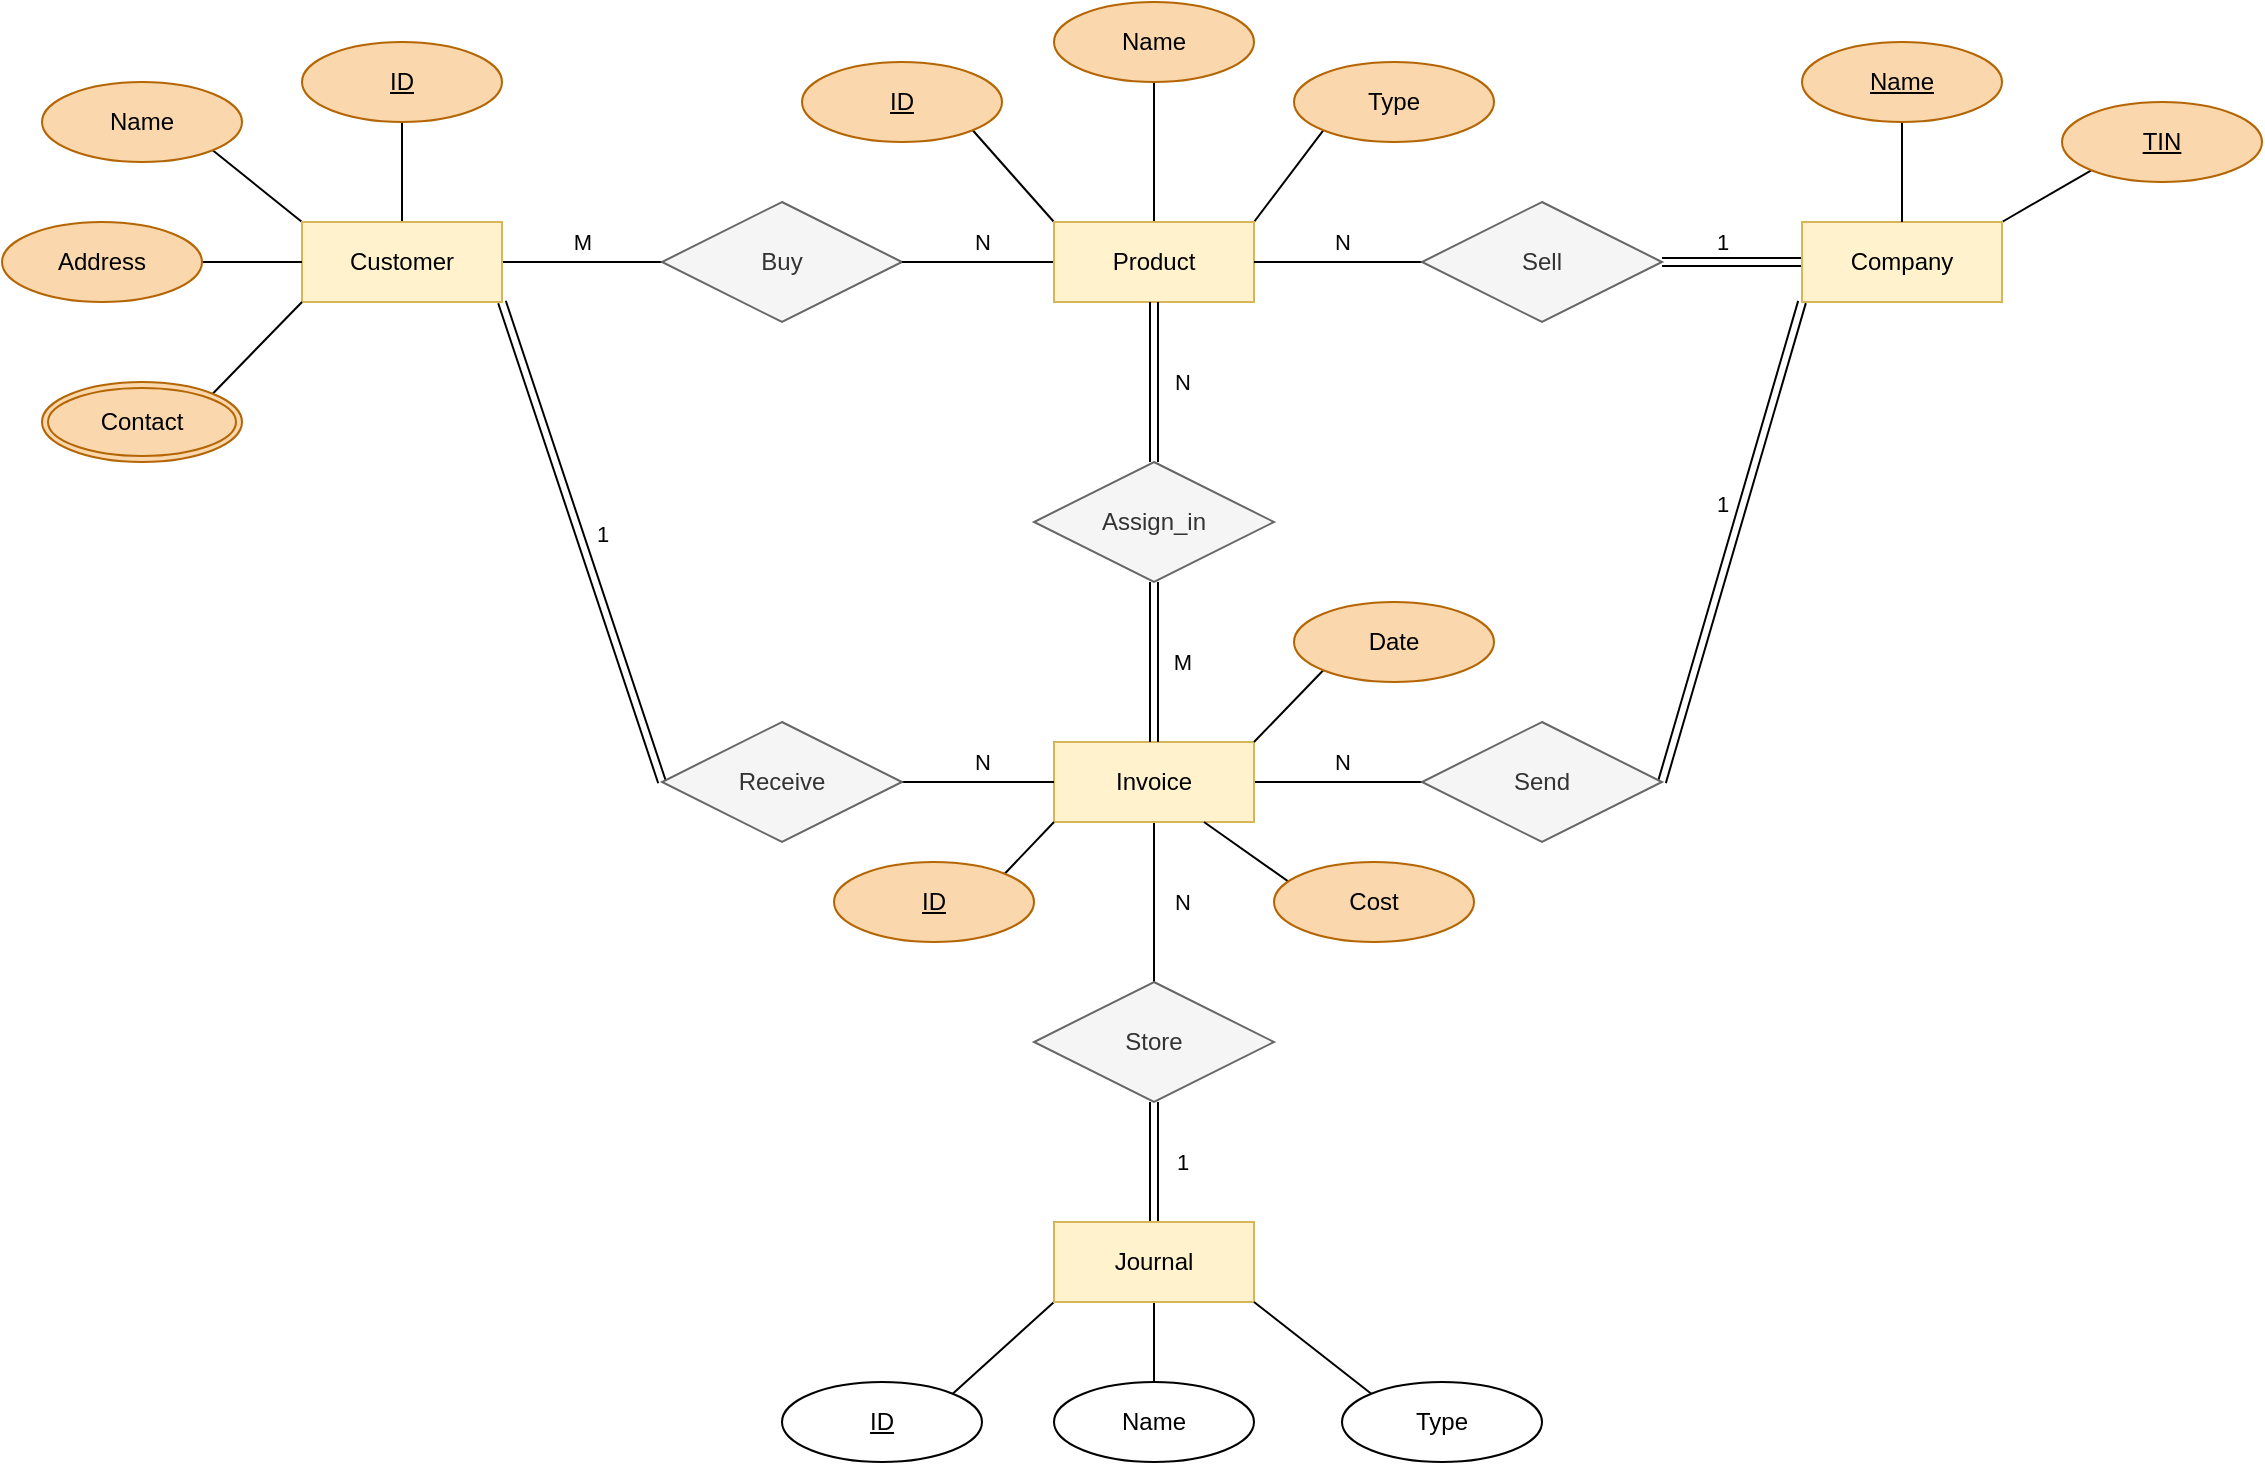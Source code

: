 <mxfile version="14.6.6" type="github" pages="2">
  <diagram id="AGaxUFNheNXVuwawrtIq" name="ERD">
    <mxGraphModel dx="781" dy="477" grid="1" gridSize="10" guides="1" tooltips="1" connect="1" arrows="1" fold="1" page="1" pageScale="1" pageWidth="1169" pageHeight="827" math="0" shadow="0">
      <root>
        <mxCell id="0" />
        <mxCell id="1" parent="0" />
        <mxCell id="nlzdaKM3ThffbXgHZmzB-17" style="edgeStyle=none;rounded=0;orthogonalLoop=1;jettySize=auto;html=1;entryX=0.5;entryY=1;entryDx=0;entryDy=0;endArrow=none;endFill=0;strokeColor=#000000;" parent="1" source="nlzdaKM3ThffbXgHZmzB-12" target="nlzdaKM3ThffbXgHZmzB-16" edge="1">
          <mxGeometry relative="1" as="geometry" />
        </mxCell>
        <mxCell id="nlzdaKM3ThffbXgHZmzB-19" style="edgeStyle=none;rounded=0;orthogonalLoop=1;jettySize=auto;html=1;exitX=0;exitY=0;exitDx=0;exitDy=0;entryX=1;entryY=1;entryDx=0;entryDy=0;endArrow=none;endFill=0;strokeColor=#000000;" parent="1" source="nlzdaKM3ThffbXgHZmzB-12" target="nlzdaKM3ThffbXgHZmzB-18" edge="1">
          <mxGeometry relative="1" as="geometry" />
        </mxCell>
        <mxCell id="nlzdaKM3ThffbXgHZmzB-23" value="M" style="edgeStyle=none;rounded=0;orthogonalLoop=1;jettySize=auto;html=1;exitX=1;exitY=0.5;exitDx=0;exitDy=0;entryX=0;entryY=0.5;entryDx=0;entryDy=0;endArrow=none;endFill=0;strokeColor=#000000;" parent="1" source="nlzdaKM3ThffbXgHZmzB-12" target="nlzdaKM3ThffbXgHZmzB-22" edge="1">
          <mxGeometry y="10" relative="1" as="geometry">
            <mxPoint as="offset" />
          </mxGeometry>
        </mxCell>
        <mxCell id="nlzdaKM3ThffbXgHZmzB-45" value="1" style="edgeStyle=none;rounded=0;orthogonalLoop=1;jettySize=auto;html=1;exitX=1;exitY=1;exitDx=0;exitDy=0;entryX=0;entryY=0.5;entryDx=0;entryDy=0;endArrow=none;endFill=0;strokeColor=#000000;shape=link;" parent="1" source="nlzdaKM3ThffbXgHZmzB-12" target="nlzdaKM3ThffbXgHZmzB-44" edge="1">
          <mxGeometry x="-0.003" y="11" relative="1" as="geometry">
            <mxPoint as="offset" />
          </mxGeometry>
        </mxCell>
        <mxCell id="nlzdaKM3ThffbXgHZmzB-12" value="Customer" style="whiteSpace=wrap;html=1;align=center;fillColor=#fff2cc;strokeColor=#d6b656;" parent="1" vertex="1">
          <mxGeometry x="170" y="159" width="100" height="40" as="geometry" />
        </mxCell>
        <mxCell id="nlzdaKM3ThffbXgHZmzB-14" style="edgeStyle=none;rounded=0;orthogonalLoop=1;jettySize=auto;html=1;entryX=0;entryY=0.5;entryDx=0;entryDy=0;endArrow=none;endFill=0;strokeColor=#000000;" parent="1" source="nlzdaKM3ThffbXgHZmzB-13" target="nlzdaKM3ThffbXgHZmzB-12" edge="1">
          <mxGeometry relative="1" as="geometry" />
        </mxCell>
        <mxCell id="nlzdaKM3ThffbXgHZmzB-13" value="Address" style="ellipse;whiteSpace=wrap;html=1;align=center;fillColor=#fad7ac;strokeColor=#b46504;" parent="1" vertex="1">
          <mxGeometry x="20" y="159" width="100" height="40" as="geometry" />
        </mxCell>
        <mxCell id="nlzdaKM3ThffbXgHZmzB-16" value="ID" style="ellipse;whiteSpace=wrap;html=1;align=center;fontStyle=4;fillColor=#fad7ac;strokeColor=#b46504;" parent="1" vertex="1">
          <mxGeometry x="170" y="69" width="100" height="40" as="geometry" />
        </mxCell>
        <mxCell id="nlzdaKM3ThffbXgHZmzB-18" value="Name" style="ellipse;whiteSpace=wrap;html=1;align=center;fillColor=#fad7ac;strokeColor=#b46504;" parent="1" vertex="1">
          <mxGeometry x="40" y="89" width="100" height="40" as="geometry" />
        </mxCell>
        <mxCell id="nlzdaKM3ThffbXgHZmzB-21" style="edgeStyle=none;rounded=0;orthogonalLoop=1;jettySize=auto;html=1;exitX=1;exitY=0;exitDx=0;exitDy=0;entryX=0;entryY=1;entryDx=0;entryDy=0;endArrow=none;endFill=0;strokeColor=#000000;" parent="1" source="nlzdaKM3ThffbXgHZmzB-20" target="nlzdaKM3ThffbXgHZmzB-12" edge="1">
          <mxGeometry relative="1" as="geometry" />
        </mxCell>
        <mxCell id="nlzdaKM3ThffbXgHZmzB-20" value="Contact" style="ellipse;shape=doubleEllipse;margin=3;whiteSpace=wrap;html=1;align=center;fillColor=#fad7ac;strokeColor=#b46504;" parent="1" vertex="1">
          <mxGeometry x="40" y="239" width="100" height="40" as="geometry" />
        </mxCell>
        <mxCell id="nlzdaKM3ThffbXgHZmzB-22" value="Buy" style="shape=rhombus;perimeter=rhombusPerimeter;whiteSpace=wrap;html=1;align=center;fillColor=#f5f5f5;strokeColor=#666666;fontColor=#333333;" parent="1" vertex="1">
          <mxGeometry x="350" y="149" width="120" height="60" as="geometry" />
        </mxCell>
        <mxCell id="nlzdaKM3ThffbXgHZmzB-35" style="edgeStyle=none;rounded=0;orthogonalLoop=1;jettySize=auto;html=1;exitX=0.5;exitY=0;exitDx=0;exitDy=0;endArrow=none;endFill=0;strokeColor=#000000;" parent="1" source="nlzdaKM3ThffbXgHZmzB-24" target="nlzdaKM3ThffbXgHZmzB-33" edge="1">
          <mxGeometry relative="1" as="geometry" />
        </mxCell>
        <mxCell id="nlzdaKM3ThffbXgHZmzB-36" style="edgeStyle=none;rounded=0;orthogonalLoop=1;jettySize=auto;html=1;exitX=1;exitY=0;exitDx=0;exitDy=0;entryX=0;entryY=1;entryDx=0;entryDy=0;endArrow=none;endFill=0;strokeColor=#000000;" parent="1" source="nlzdaKM3ThffbXgHZmzB-24" target="nlzdaKM3ThffbXgHZmzB-34" edge="1">
          <mxGeometry relative="1" as="geometry" />
        </mxCell>
        <mxCell id="nlzdaKM3ThffbXgHZmzB-39" style="edgeStyle=none;rounded=0;orthogonalLoop=1;jettySize=auto;html=1;exitX=0;exitY=0;exitDx=0;exitDy=0;entryX=1;entryY=1;entryDx=0;entryDy=0;endArrow=none;endFill=0;strokeColor=#000000;" parent="1" source="nlzdaKM3ThffbXgHZmzB-24" target="nlzdaKM3ThffbXgHZmzB-38" edge="1">
          <mxGeometry relative="1" as="geometry" />
        </mxCell>
        <mxCell id="nlzdaKM3ThffbXgHZmzB-40" value="N" style="edgeStyle=none;rounded=0;orthogonalLoop=1;jettySize=auto;html=1;exitX=0;exitY=0.5;exitDx=0;exitDy=0;entryX=1;entryY=0.5;entryDx=0;entryDy=0;endArrow=none;endFill=0;strokeColor=#000000;" parent="1" source="nlzdaKM3ThffbXgHZmzB-24" target="nlzdaKM3ThffbXgHZmzB-22" edge="1">
          <mxGeometry x="-0.053" y="-10" relative="1" as="geometry">
            <mxPoint as="offset" />
          </mxGeometry>
        </mxCell>
        <mxCell id="nlzdaKM3ThffbXgHZmzB-24" value="Product" style="whiteSpace=wrap;html=1;align=center;fillColor=#fff2cc;strokeColor=#d6b656;" parent="1" vertex="1">
          <mxGeometry x="546" y="159" width="100" height="40" as="geometry" />
        </mxCell>
        <mxCell id="nlzdaKM3ThffbXgHZmzB-30" value="N" style="edgeStyle=none;rounded=0;orthogonalLoop=1;jettySize=auto;html=1;exitX=0;exitY=0.5;exitDx=0;exitDy=0;entryX=1;entryY=0.5;entryDx=0;entryDy=0;endArrow=none;endFill=0;strokeColor=#000000;" parent="1" source="nlzdaKM3ThffbXgHZmzB-26" target="nlzdaKM3ThffbXgHZmzB-24" edge="1">
          <mxGeometry x="-0.048" y="-10" relative="1" as="geometry">
            <mxPoint as="offset" />
          </mxGeometry>
        </mxCell>
        <mxCell id="nlzdaKM3ThffbXgHZmzB-31" value="1" style="edgeStyle=none;rounded=0;orthogonalLoop=1;jettySize=auto;html=1;exitX=1;exitY=0.5;exitDx=0;exitDy=0;entryX=0;entryY=0.5;entryDx=0;entryDy=0;endArrow=none;endFill=0;strokeColor=#000000;shape=link;" parent="1" source="nlzdaKM3ThffbXgHZmzB-26" target="nlzdaKM3ThffbXgHZmzB-28" edge="1">
          <mxGeometry x="-0.143" y="10" relative="1" as="geometry">
            <mxPoint as="offset" />
          </mxGeometry>
        </mxCell>
        <mxCell id="nlzdaKM3ThffbXgHZmzB-26" value="Sell" style="shape=rhombus;perimeter=rhombusPerimeter;whiteSpace=wrap;html=1;align=center;fillColor=#f5f5f5;strokeColor=#666666;fontColor=#333333;" parent="1" vertex="1">
          <mxGeometry x="730" y="149" width="120" height="60" as="geometry" />
        </mxCell>
        <mxCell id="SDFmYHYrPIGqWPgCLny9-5" style="rounded=0;orthogonalLoop=1;jettySize=auto;html=1;exitX=1;exitY=0;exitDx=0;exitDy=0;entryX=0;entryY=1;entryDx=0;entryDy=0;endArrow=none;endFill=0;" parent="1" source="nlzdaKM3ThffbXgHZmzB-28" target="SDFmYHYrPIGqWPgCLny9-2" edge="1">
          <mxGeometry relative="1" as="geometry" />
        </mxCell>
        <mxCell id="nlzdaKM3ThffbXgHZmzB-28" value="Company" style="whiteSpace=wrap;html=1;align=center;fillColor=#fff2cc;strokeColor=#d6b656;" parent="1" vertex="1">
          <mxGeometry x="920" y="159" width="100" height="40" as="geometry" />
        </mxCell>
        <mxCell id="nlzdaKM3ThffbXgHZmzB-33" value="Name" style="ellipse;whiteSpace=wrap;html=1;align=center;fillColor=#fad7ac;strokeColor=#b46504;" parent="1" vertex="1">
          <mxGeometry x="546" y="49" width="100" height="40" as="geometry" />
        </mxCell>
        <mxCell id="nlzdaKM3ThffbXgHZmzB-34" value="Type" style="ellipse;whiteSpace=wrap;html=1;align=center;fillColor=#fad7ac;strokeColor=#b46504;" parent="1" vertex="1">
          <mxGeometry x="666" y="79" width="100" height="40" as="geometry" />
        </mxCell>
        <mxCell id="nlzdaKM3ThffbXgHZmzB-38" value="ID" style="ellipse;whiteSpace=wrap;html=1;align=center;fontStyle=4;fillColor=#fad7ac;strokeColor=#b46504;" parent="1" vertex="1">
          <mxGeometry x="420" y="79" width="100" height="40" as="geometry" />
        </mxCell>
        <mxCell id="nlzdaKM3ThffbXgHZmzB-47" value="N" style="edgeStyle=none;rounded=0;orthogonalLoop=1;jettySize=auto;html=1;exitX=1;exitY=0.5;exitDx=0;exitDy=0;entryX=0;entryY=0.5;entryDx=0;entryDy=0;endArrow=none;endFill=0;strokeColor=#000000;" parent="1" source="nlzdaKM3ThffbXgHZmzB-41" target="nlzdaKM3ThffbXgHZmzB-42" edge="1">
          <mxGeometry x="0.048" y="10" relative="1" as="geometry">
            <mxPoint as="offset" />
          </mxGeometry>
        </mxCell>
        <mxCell id="SDFmYHYrPIGqWPgCLny9-10" value="N" style="edgeStyle=none;rounded=0;orthogonalLoop=1;jettySize=auto;html=1;exitX=0.5;exitY=1;exitDx=0;exitDy=0;entryX=0.5;entryY=0;entryDx=0;entryDy=0;endArrow=none;endFill=0;" parent="1" source="nlzdaKM3ThffbXgHZmzB-41" target="SDFmYHYrPIGqWPgCLny9-9" edge="1">
          <mxGeometry y="14" relative="1" as="geometry">
            <mxPoint as="offset" />
          </mxGeometry>
        </mxCell>
        <mxCell id="nlzdaKM3ThffbXgHZmzB-41" value="Invoice" style="whiteSpace=wrap;html=1;align=center;fillColor=#fff2cc;strokeColor=#d6b656;" parent="1" vertex="1">
          <mxGeometry x="546" y="419" width="100" height="40" as="geometry" />
        </mxCell>
        <mxCell id="nlzdaKM3ThffbXgHZmzB-48" value="1" style="edgeStyle=none;rounded=0;orthogonalLoop=1;jettySize=auto;html=1;exitX=1;exitY=0.5;exitDx=0;exitDy=0;entryX=0;entryY=1;entryDx=0;entryDy=0;endArrow=none;endFill=0;strokeColor=#000000;shape=link;" parent="1" source="nlzdaKM3ThffbXgHZmzB-42" target="nlzdaKM3ThffbXgHZmzB-28" edge="1">
          <mxGeometry x="0.13" y="10" relative="1" as="geometry">
            <mxPoint as="offset" />
          </mxGeometry>
        </mxCell>
        <mxCell id="nlzdaKM3ThffbXgHZmzB-42" value="Send" style="shape=rhombus;perimeter=rhombusPerimeter;whiteSpace=wrap;html=1;align=center;fillColor=#f5f5f5;strokeColor=#666666;fontColor=#333333;" parent="1" vertex="1">
          <mxGeometry x="730" y="409" width="120" height="60" as="geometry" />
        </mxCell>
        <mxCell id="nlzdaKM3ThffbXgHZmzB-46" value="N" style="edgeStyle=none;rounded=0;orthogonalLoop=1;jettySize=auto;html=1;exitX=1;exitY=0.5;exitDx=0;exitDy=0;entryX=0;entryY=0.5;entryDx=0;entryDy=0;endArrow=none;endFill=0;strokeColor=#000000;" parent="1" source="nlzdaKM3ThffbXgHZmzB-44" target="nlzdaKM3ThffbXgHZmzB-41" edge="1">
          <mxGeometry x="0.053" y="10" relative="1" as="geometry">
            <mxPoint as="offset" />
          </mxGeometry>
        </mxCell>
        <mxCell id="nlzdaKM3ThffbXgHZmzB-44" value="Receive" style="shape=rhombus;perimeter=rhombusPerimeter;whiteSpace=wrap;html=1;align=center;fillColor=#f5f5f5;strokeColor=#666666;fontColor=#333333;" parent="1" vertex="1">
          <mxGeometry x="350" y="409" width="120" height="60" as="geometry" />
        </mxCell>
        <mxCell id="SDFmYHYrPIGqWPgCLny9-3" style="edgeStyle=orthogonalEdgeStyle;rounded=0;orthogonalLoop=1;jettySize=auto;html=1;exitX=0.5;exitY=1;exitDx=0;exitDy=0;entryX=0.5;entryY=0;entryDx=0;entryDy=0;endArrow=none;endFill=0;" parent="1" source="SDFmYHYrPIGqWPgCLny9-1" target="nlzdaKM3ThffbXgHZmzB-28" edge="1">
          <mxGeometry relative="1" as="geometry" />
        </mxCell>
        <mxCell id="SDFmYHYrPIGqWPgCLny9-1" value="Name" style="ellipse;whiteSpace=wrap;html=1;align=center;fontStyle=4;fillColor=#fad7ac;strokeColor=#b46504;" parent="1" vertex="1">
          <mxGeometry x="920" y="69" width="100" height="40" as="geometry" />
        </mxCell>
        <mxCell id="SDFmYHYrPIGqWPgCLny9-2" value="TIN" style="ellipse;whiteSpace=wrap;html=1;align=center;fontStyle=4;fillColor=#fad7ac;strokeColor=#b46504;" parent="1" vertex="1">
          <mxGeometry x="1050" y="99" width="100" height="40" as="geometry" />
        </mxCell>
        <mxCell id="SDFmYHYrPIGqWPgCLny9-9" value="Store" style="shape=rhombus;perimeter=rhombusPerimeter;whiteSpace=wrap;html=1;align=center;fillColor=#f5f5f5;strokeColor=#666666;fontColor=#333333;" parent="1" vertex="1">
          <mxGeometry x="536" y="539" width="120" height="60" as="geometry" />
        </mxCell>
        <mxCell id="SDFmYHYrPIGqWPgCLny9-23" style="edgeStyle=none;rounded=0;orthogonalLoop=1;jettySize=auto;html=1;exitX=1;exitY=0;exitDx=0;exitDy=0;entryX=0;entryY=1;entryDx=0;entryDy=0;endArrow=none;endFill=0;" parent="1" source="SDFmYHYrPIGqWPgCLny9-14" target="SDFmYHYrPIGqWPgCLny9-20" edge="1">
          <mxGeometry relative="1" as="geometry" />
        </mxCell>
        <mxCell id="SDFmYHYrPIGqWPgCLny9-14" value="ID" style="ellipse;whiteSpace=wrap;html=1;align=center;fontStyle=4;" parent="1" vertex="1">
          <mxGeometry x="410" y="739" width="100" height="40" as="geometry" />
        </mxCell>
        <mxCell id="SDFmYHYrPIGqWPgCLny9-24" style="edgeStyle=none;rounded=0;orthogonalLoop=1;jettySize=auto;html=1;exitX=0.5;exitY=0;exitDx=0;exitDy=0;entryX=0.5;entryY=1;entryDx=0;entryDy=0;endArrow=none;endFill=0;" parent="1" source="SDFmYHYrPIGqWPgCLny9-15" target="SDFmYHYrPIGqWPgCLny9-20" edge="1">
          <mxGeometry relative="1" as="geometry" />
        </mxCell>
        <mxCell id="SDFmYHYrPIGqWPgCLny9-15" value="Name" style="ellipse;whiteSpace=wrap;html=1;align=center;" parent="1" vertex="1">
          <mxGeometry x="546" y="739" width="100" height="40" as="geometry" />
        </mxCell>
        <mxCell id="SDFmYHYrPIGqWPgCLny9-22" value="1" style="edgeStyle=none;rounded=0;orthogonalLoop=1;jettySize=auto;html=1;exitX=0.5;exitY=0;exitDx=0;exitDy=0;entryX=0.5;entryY=1;entryDx=0;entryDy=0;endArrow=none;endFill=0;shape=link;" parent="1" source="SDFmYHYrPIGqWPgCLny9-20" target="SDFmYHYrPIGqWPgCLny9-9" edge="1">
          <mxGeometry y="-14" relative="1" as="geometry">
            <Array as="points" />
            <mxPoint as="offset" />
          </mxGeometry>
        </mxCell>
        <mxCell id="SDFmYHYrPIGqWPgCLny9-20" value="Journal" style="whiteSpace=wrap;html=1;align=center;fillColor=#fff2cc;strokeColor=#d6b656;" parent="1" vertex="1">
          <mxGeometry x="546" y="659" width="100" height="40" as="geometry" />
        </mxCell>
        <mxCell id="SDFmYHYrPIGqWPgCLny9-26" style="edgeStyle=none;rounded=0;orthogonalLoop=1;jettySize=auto;html=1;exitX=0;exitY=0;exitDx=0;exitDy=0;entryX=1;entryY=1;entryDx=0;entryDy=0;endArrow=none;endFill=0;" parent="1" source="SDFmYHYrPIGqWPgCLny9-25" target="SDFmYHYrPIGqWPgCLny9-20" edge="1">
          <mxGeometry relative="1" as="geometry" />
        </mxCell>
        <mxCell id="SDFmYHYrPIGqWPgCLny9-25" value="Type" style="ellipse;whiteSpace=wrap;html=1;align=center;" parent="1" vertex="1">
          <mxGeometry x="690" y="739" width="100" height="40" as="geometry" />
        </mxCell>
        <mxCell id="SDFmYHYrPIGqWPgCLny9-33" style="edgeStyle=none;rounded=0;orthogonalLoop=1;jettySize=auto;html=1;exitX=1;exitY=0;exitDx=0;exitDy=0;entryX=0;entryY=1;entryDx=0;entryDy=0;endArrow=none;endFill=0;" parent="1" source="SDFmYHYrPIGqWPgCLny9-30" target="nlzdaKM3ThffbXgHZmzB-41" edge="1">
          <mxGeometry relative="1" as="geometry" />
        </mxCell>
        <mxCell id="SDFmYHYrPIGqWPgCLny9-30" value="ID" style="ellipse;whiteSpace=wrap;html=1;align=center;fontStyle=4;fillColor=#fad7ac;strokeColor=#b46504;" parent="1" vertex="1">
          <mxGeometry x="436" y="479" width="100" height="40" as="geometry" />
        </mxCell>
        <mxCell id="SDFmYHYrPIGqWPgCLny9-35" style="edgeStyle=none;rounded=0;orthogonalLoop=1;jettySize=auto;html=1;exitX=0;exitY=1;exitDx=0;exitDy=0;entryX=1;entryY=0;entryDx=0;entryDy=0;endArrow=none;endFill=0;" parent="1" source="SDFmYHYrPIGqWPgCLny9-31" target="nlzdaKM3ThffbXgHZmzB-41" edge="1">
          <mxGeometry relative="1" as="geometry" />
        </mxCell>
        <mxCell id="SDFmYHYrPIGqWPgCLny9-31" value="Date" style="ellipse;whiteSpace=wrap;html=1;align=center;fillColor=#fad7ac;strokeColor=#b46504;" parent="1" vertex="1">
          <mxGeometry x="666" y="349" width="100" height="40" as="geometry" />
        </mxCell>
        <mxCell id="SDFmYHYrPIGqWPgCLny9-34" style="edgeStyle=none;rounded=0;orthogonalLoop=1;jettySize=auto;html=1;exitX=0.5;exitY=1;exitDx=0;exitDy=0;entryX=0.75;entryY=1;entryDx=0;entryDy=0;endArrow=none;endFill=0;" parent="1" source="SDFmYHYrPIGqWPgCLny9-32" target="nlzdaKM3ThffbXgHZmzB-41" edge="1">
          <mxGeometry relative="1" as="geometry" />
        </mxCell>
        <mxCell id="SDFmYHYrPIGqWPgCLny9-32" value="Cost" style="ellipse;whiteSpace=wrap;html=1;align=center;fillColor=#fad7ac;strokeColor=#b46504;" parent="1" vertex="1">
          <mxGeometry x="656" y="479" width="100" height="40" as="geometry" />
        </mxCell>
        <mxCell id="ZtOpLbJpA6dc47QL9Wgd-3" value="N" style="edgeStyle=orthogonalEdgeStyle;rounded=0;orthogonalLoop=1;jettySize=auto;html=1;entryX=0.5;entryY=1;entryDx=0;entryDy=0;endArrow=none;endFill=0;shape=link;" parent="1" source="ZtOpLbJpA6dc47QL9Wgd-2" target="nlzdaKM3ThffbXgHZmzB-24" edge="1">
          <mxGeometry y="-14" relative="1" as="geometry">
            <mxPoint as="offset" />
          </mxGeometry>
        </mxCell>
        <mxCell id="ZtOpLbJpA6dc47QL9Wgd-4" value="M" style="edgeStyle=orthogonalEdgeStyle;rounded=0;orthogonalLoop=1;jettySize=auto;html=1;entryX=0.5;entryY=0;entryDx=0;entryDy=0;endArrow=none;endFill=0;shape=link;" parent="1" source="ZtOpLbJpA6dc47QL9Wgd-2" target="nlzdaKM3ThffbXgHZmzB-41" edge="1">
          <mxGeometry y="14" relative="1" as="geometry">
            <mxPoint as="offset" />
          </mxGeometry>
        </mxCell>
        <mxCell id="ZtOpLbJpA6dc47QL9Wgd-2" value="Assign_in" style="shape=rhombus;perimeter=rhombusPerimeter;whiteSpace=wrap;html=1;align=center;fillColor=#f5f5f5;strokeColor=#666666;fontColor=#333333;" parent="1" vertex="1">
          <mxGeometry x="536" y="279" width="120" height="60" as="geometry" />
        </mxCell>
      </root>
    </mxGraphModel>
  </diagram>
  <diagram id="mdtm_Bsw7A90HAKQMQdV" name="Relation">
    <mxGraphModel dx="781" dy="477" grid="1" gridSize="10" guides="1" tooltips="1" connect="1" arrows="1" fold="1" page="1" pageScale="1" pageWidth="827" pageHeight="1169" math="0" shadow="0">
      <root>
        <mxCell id="8yq9Y2w6LEdtWRzxXuwC-0" />
        <mxCell id="8yq9Y2w6LEdtWRzxXuwC-1" parent="8yq9Y2w6LEdtWRzxXuwC-0" />
        <mxCell id="wxWrL94pJXgwpG3CqI69-0" style="edgeStyle=orthogonalEdgeStyle;rounded=0;orthogonalLoop=1;jettySize=auto;html=1;exitX=0.5;exitY=1;exitDx=0;exitDy=0;endArrow=classic;endFill=1;entryX=0.677;entryY=1.033;entryDx=0;entryDy=0;entryPerimeter=0;fillColor=#60a917;strokeColor=#2D7600;" parent="8yq9Y2w6LEdtWRzxXuwC-1" source="INWDc1ILaUPkveDOMm1b-0" target="fDq_4Qa5iomdrfUwuo8x-1" edge="1">
          <mxGeometry relative="1" as="geometry">
            <mxPoint x="419" y="230" as="targetPoint" />
            <Array as="points">
              <mxPoint x="89" y="610" />
              <mxPoint x="679" y="610" />
              <mxPoint x="679" y="220" />
              <mxPoint x="107" y="220" />
            </Array>
          </mxGeometry>
        </mxCell>
        <mxCell id="INWDc1ILaUPkveDOMm1b-0" value="&lt;u&gt;cID&lt;/u&gt;" style="whiteSpace=wrap;html=1;align=center;" parent="8yq9Y2w6LEdtWRzxXuwC-1" vertex="1">
          <mxGeometry x="39" y="570" width="100" height="20" as="geometry" />
        </mxCell>
        <mxCell id="wxWrL94pJXgwpG3CqI69-1" style="edgeStyle=orthogonalEdgeStyle;rounded=0;orthogonalLoop=1;jettySize=auto;html=1;exitX=0.5;exitY=1;exitDx=0;exitDy=0;endArrow=classic;endFill=1;entryX=0.5;entryY=1;entryDx=0;entryDy=0;fillColor=#1ba1e2;strokeColor=#006EAF;" parent="8yq9Y2w6LEdtWRzxXuwC-1" source="BlbVe2aiZcrzY7GftaR2-0" target="cV-cupvnwljmGm8YuqAW-0" edge="1">
          <mxGeometry relative="1" as="geometry">
            <mxPoint x="719" y="290" as="targetPoint" />
            <Array as="points">
              <mxPoint x="189" y="620" />
              <mxPoint x="689" y="620" />
              <mxPoint x="689" y="290" />
              <mxPoint x="89" y="290" />
            </Array>
          </mxGeometry>
        </mxCell>
        <mxCell id="BlbVe2aiZcrzY7GftaR2-0" value="pID" style="whiteSpace=wrap;html=1;align=center;fontStyle=4" parent="8yq9Y2w6LEdtWRzxXuwC-1" vertex="1">
          <mxGeometry x="139" y="570" width="100" height="20" as="geometry" />
        </mxCell>
        <mxCell id="fDq_4Qa5iomdrfUwuo8x-0" value="Buy" style="text;html=1;strokeColor=none;fillColor=none;align=center;verticalAlign=middle;whiteSpace=wrap;rounded=0;" parent="8yq9Y2w6LEdtWRzxXuwC-1" vertex="1">
          <mxGeometry x="39" y="540" width="40" height="20" as="geometry" />
        </mxCell>
        <mxCell id="fDq_4Qa5iomdrfUwuo8x-1" value="&lt;u&gt;cID&lt;/u&gt;" style="whiteSpace=wrap;html=1;align=center;" parent="8yq9Y2w6LEdtWRzxXuwC-1" vertex="1">
          <mxGeometry x="39" y="170" width="100" height="20" as="geometry" />
        </mxCell>
        <mxCell id="fDq_4Qa5iomdrfUwuo8x-4" value="cName" style="whiteSpace=wrap;html=1;align=center;" parent="8yq9Y2w6LEdtWRzxXuwC-1" vertex="1">
          <mxGeometry x="139" y="170" width="100" height="20" as="geometry" />
        </mxCell>
        <mxCell id="fDq_4Qa5iomdrfUwuo8x-5" value="Address" style="whiteSpace=wrap;html=1;align=center;" parent="8yq9Y2w6LEdtWRzxXuwC-1" vertex="1">
          <mxGeometry x="239" y="170" width="100" height="20" as="geometry" />
        </mxCell>
        <mxCell id="L6EWCqG4uDUrCI7NfcOk-0" style="edgeStyle=orthogonalEdgeStyle;rounded=0;orthogonalLoop=1;jettySize=auto;html=1;exitX=0.5;exitY=1;exitDx=0;exitDy=0;endArrow=classic;endFill=1;entryX=0.5;entryY=1;entryDx=0;entryDy=0;fillColor=#60a917;strokeColor=#2D7600;" parent="8yq9Y2w6LEdtWRzxXuwC-1" source="WKxJ4KHsA_G8X9rTeL6k-0" target="fDq_4Qa5iomdrfUwuo8x-1" edge="1">
          <mxGeometry relative="1" as="geometry">
            <mxPoint x="89" y="210" as="targetPoint" />
            <Array as="points">
              <mxPoint x="389" y="450" />
              <mxPoint x="659" y="450" />
              <mxPoint x="659" y="210" />
              <mxPoint x="89" y="210" />
            </Array>
          </mxGeometry>
        </mxCell>
        <mxCell id="WKxJ4KHsA_G8X9rTeL6k-0" value="cID" style="whiteSpace=wrap;html=1;align=center;" parent="8yq9Y2w6LEdtWRzxXuwC-1" vertex="1">
          <mxGeometry x="339" y="410" width="100" height="20" as="geometry" />
        </mxCell>
        <mxCell id="WKxJ4KHsA_G8X9rTeL6k-1" value="Customer" style="text;html=1;strokeColor=none;fillColor=none;align=center;verticalAlign=middle;whiteSpace=wrap;rounded=0;" parent="8yq9Y2w6LEdtWRzxXuwC-1" vertex="1">
          <mxGeometry x="39" y="140" width="40" height="20" as="geometry" />
        </mxCell>
        <mxCell id="cV-cupvnwljmGm8YuqAW-0" value="&lt;u&gt;pID&lt;/u&gt;" style="whiteSpace=wrap;html=1;align=center;" parent="8yq9Y2w6LEdtWRzxXuwC-1" vertex="1">
          <mxGeometry x="39" y="250" width="100" height="20" as="geometry" />
        </mxCell>
        <mxCell id="cV-cupvnwljmGm8YuqAW-1" value="pName" style="whiteSpace=wrap;html=1;align=center;" parent="8yq9Y2w6LEdtWRzxXuwC-1" vertex="1">
          <mxGeometry x="139" y="250" width="100" height="20" as="geometry" />
        </mxCell>
        <mxCell id="cV-cupvnwljmGm8YuqAW-2" value="pType" style="whiteSpace=wrap;html=1;align=center;" parent="8yq9Y2w6LEdtWRzxXuwC-1" vertex="1">
          <mxGeometry x="239" y="250" width="100" height="20" as="geometry" />
        </mxCell>
        <mxCell id="cV-cupvnwljmGm8YuqAW-4" value="Product" style="text;html=1;strokeColor=none;fillColor=none;align=center;verticalAlign=middle;whiteSpace=wrap;rounded=0;" parent="8yq9Y2w6LEdtWRzxXuwC-1" vertex="1">
          <mxGeometry x="39" y="220" width="40" height="20" as="geometry" />
        </mxCell>
        <mxCell id="igS87dLgYz082vtcmUaZ-0" value="&lt;u&gt;TIN&lt;/u&gt;" style="whiteSpace=wrap;html=1;align=center;" parent="8yq9Y2w6LEdtWRzxXuwC-1" vertex="1">
          <mxGeometry x="139" y="330" width="100" height="20" as="geometry" />
        </mxCell>
        <mxCell id="igS87dLgYz082vtcmUaZ-2" value="companyName" style="whiteSpace=wrap;html=1;align=center;" parent="8yq9Y2w6LEdtWRzxXuwC-1" vertex="1">
          <mxGeometry x="339" y="250" width="100" height="20" as="geometry" />
        </mxCell>
        <mxCell id="igS87dLgYz082vtcmUaZ-3" value="Company" style="text;html=1;strokeColor=none;fillColor=none;align=center;verticalAlign=middle;whiteSpace=wrap;rounded=0;" parent="8yq9Y2w6LEdtWRzxXuwC-1" vertex="1">
          <mxGeometry x="39" y="300" width="40" height="20" as="geometry" />
        </mxCell>
        <mxCell id="fr7SfigKcuucexturxWp-0" value="&lt;u&gt;invoiceID&lt;/u&gt;" style="whiteSpace=wrap;html=1;align=center;" parent="8yq9Y2w6LEdtWRzxXuwC-1" vertex="1">
          <mxGeometry x="39" y="410" width="100" height="20" as="geometry" />
        </mxCell>
        <mxCell id="fr7SfigKcuucexturxWp-1" value="Cost" style="whiteSpace=wrap;html=1;align=center;" parent="8yq9Y2w6LEdtWRzxXuwC-1" vertex="1">
          <mxGeometry x="139" y="410" width="100" height="20" as="geometry" />
        </mxCell>
        <mxCell id="fr7SfigKcuucexturxWp-2" value="Invoice" style="text;html=1;strokeColor=none;fillColor=none;align=center;verticalAlign=middle;whiteSpace=wrap;rounded=0;" parent="8yq9Y2w6LEdtWRzxXuwC-1" vertex="1">
          <mxGeometry x="39" y="380" width="40" height="20" as="geometry" />
        </mxCell>
        <mxCell id="MCY-6WnS_JuKbTD83AyW-0" value="Date" style="whiteSpace=wrap;html=1;align=center;" parent="8yq9Y2w6LEdtWRzxXuwC-1" vertex="1">
          <mxGeometry x="239" y="410" width="100" height="20" as="geometry" />
        </mxCell>
        <mxCell id="LACrDlLpjC2J4zvX-9WW-0" style="edgeStyle=orthogonalEdgeStyle;rounded=0;orthogonalLoop=1;jettySize=auto;html=1;exitX=0.5;exitY=1;exitDx=0;exitDy=0;endArrow=classic;endFill=1;entryX=0.5;entryY=1;entryDx=0;entryDy=0;fillColor=#6a00ff;strokeColor=#3700CC;" parent="8yq9Y2w6LEdtWRzxXuwC-1" source="bCExyUg6NHKbk7PDazgy-0" target="igS87dLgYz082vtcmUaZ-2" edge="1">
          <mxGeometry relative="1" as="geometry">
            <mxPoint x="389" y="340" as="targetPoint" />
            <Array as="points">
              <mxPoint x="89" y="370" />
              <mxPoint x="389" y="370" />
            </Array>
          </mxGeometry>
        </mxCell>
        <mxCell id="bCExyUg6NHKbk7PDazgy-0" value="companyName" style="whiteSpace=wrap;html=1;align=center;" parent="8yq9Y2w6LEdtWRzxXuwC-1" vertex="1">
          <mxGeometry x="39" y="330" width="100" height="20" as="geometry" />
        </mxCell>
        <mxCell id="noBWLpsBuMg3KxIWEyRq-2" style="edgeStyle=orthogonalEdgeStyle;rounded=0;orthogonalLoop=1;jettySize=auto;html=1;exitX=0.5;exitY=1;exitDx=0;exitDy=0;endArrow=classic;endFill=1;entryX=0.5;entryY=1;entryDx=0;entryDy=0;fillColor=#f5f5f5;strokeColor=#666666;" parent="8yq9Y2w6LEdtWRzxXuwC-1" source="bCExyUg6NHKbk7PDazgy-1" target="noBWLpsBuMg3KxIWEyRq-0" edge="1">
          <mxGeometry relative="1" as="geometry">
            <mxPoint x="589" y="590" as="targetPoint" />
            <Array as="points">
              <mxPoint x="89" y="530" />
              <mxPoint x="589" y="530" />
            </Array>
          </mxGeometry>
        </mxCell>
        <mxCell id="bCExyUg6NHKbk7PDazgy-1" value="&lt;u&gt;jID&lt;/u&gt;" style="whiteSpace=wrap;html=1;align=center;" parent="8yq9Y2w6LEdtWRzxXuwC-1" vertex="1">
          <mxGeometry x="39" y="490" width="100" height="20" as="geometry" />
        </mxCell>
        <mxCell id="bCExyUg6NHKbk7PDazgy-2" value="jName" style="whiteSpace=wrap;html=1;align=center;" parent="8yq9Y2w6LEdtWRzxXuwC-1" vertex="1">
          <mxGeometry x="139" y="490" width="100" height="20" as="geometry" />
        </mxCell>
        <mxCell id="bCExyUg6NHKbk7PDazgy-3" value="Journal" style="text;html=1;strokeColor=none;fillColor=none;align=center;verticalAlign=middle;whiteSpace=wrap;rounded=0;" parent="8yq9Y2w6LEdtWRzxXuwC-1" vertex="1">
          <mxGeometry x="39" y="460" width="40" height="20" as="geometry" />
        </mxCell>
        <mxCell id="bCExyUg6NHKbk7PDazgy-4" value="jType" style="whiteSpace=wrap;html=1;align=center;" parent="8yq9Y2w6LEdtWRzxXuwC-1" vertex="1">
          <mxGeometry x="239" y="490" width="100" height="20" as="geometry" />
        </mxCell>
        <mxCell id="BupM6lUJI06KBX5XOiRa-2" style="edgeStyle=orthogonalEdgeStyle;rounded=0;orthogonalLoop=1;jettySize=auto;html=1;exitX=0.5;exitY=1;exitDx=0;exitDy=0;endArrow=classic;endFill=1;entryX=0.5;entryY=1;entryDx=0;entryDy=0;fillColor=#d80073;strokeColor=#A50040;" parent="8yq9Y2w6LEdtWRzxXuwC-1" source="BupM6lUJI06KBX5XOiRa-1" target="igS87dLgYz082vtcmUaZ-0" edge="1">
          <mxGeometry relative="1" as="geometry">
            <mxPoint x="179" y="370" as="targetPoint" />
            <Array as="points">
              <mxPoint x="489" y="460" />
              <mxPoint x="669" y="460" />
              <mxPoint x="669" y="390" />
              <mxPoint x="189" y="390" />
            </Array>
          </mxGeometry>
        </mxCell>
        <mxCell id="BupM6lUJI06KBX5XOiRa-1" value="TIN" style="whiteSpace=wrap;html=1;align=center;" parent="8yq9Y2w6LEdtWRzxXuwC-1" vertex="1">
          <mxGeometry x="439" y="410" width="100" height="20" as="geometry" />
        </mxCell>
        <mxCell id="noBWLpsBuMg3KxIWEyRq-0" value="jID" style="whiteSpace=wrap;html=1;align=center;" parent="8yq9Y2w6LEdtWRzxXuwC-1" vertex="1">
          <mxGeometry x="539" y="410" width="100" height="20" as="geometry" />
        </mxCell>
        <mxCell id="C8f_Dx2tE-S6P8xr1_kD-4" style="edgeStyle=orthogonalEdgeStyle;rounded=0;orthogonalLoop=1;jettySize=auto;html=1;exitX=0.5;exitY=1;exitDx=0;exitDy=0;endArrow=classic;endFill=1;entryX=0.85;entryY=1;entryDx=0;entryDy=0;entryPerimeter=0;fillColor=#60a917;strokeColor=#2D7600;" parent="8yq9Y2w6LEdtWRzxXuwC-1" source="NCVSeEjPgVWVpkO0cbt_-0" target="fDq_4Qa5iomdrfUwuo8x-1" edge="1">
          <mxGeometry relative="1" as="geometry">
            <mxPoint x="711" y="230" as="targetPoint" />
            <Array as="points">
              <mxPoint x="89" y="770" />
              <mxPoint x="709" y="770" />
              <mxPoint x="709" y="230" />
              <mxPoint x="124" y="230" />
            </Array>
          </mxGeometry>
        </mxCell>
        <mxCell id="NCVSeEjPgVWVpkO0cbt_-0" value="&lt;u&gt;cID&lt;/u&gt;" style="whiteSpace=wrap;html=1;align=center;" parent="8yq9Y2w6LEdtWRzxXuwC-1" vertex="1">
          <mxGeometry x="39" y="730" width="100" height="20" as="geometry" />
        </mxCell>
        <mxCell id="NCVSeEjPgVWVpkO0cbt_-1" value="cContact" style="whiteSpace=wrap;html=1;align=center;fontStyle=4" parent="8yq9Y2w6LEdtWRzxXuwC-1" vertex="1">
          <mxGeometry x="139" y="730" width="100" height="20" as="geometry" />
        </mxCell>
        <mxCell id="NCVSeEjPgVWVpkO0cbt_-2" value="Contact" style="text;html=1;strokeColor=none;fillColor=none;align=center;verticalAlign=middle;whiteSpace=wrap;rounded=0;" parent="8yq9Y2w6LEdtWRzxXuwC-1" vertex="1">
          <mxGeometry x="39" y="700" width="40" height="20" as="geometry" />
        </mxCell>
        <mxCell id="C8f_Dx2tE-S6P8xr1_kD-3" style="edgeStyle=orthogonalEdgeStyle;rounded=0;orthogonalLoop=1;jettySize=auto;html=1;exitX=0.5;exitY=1;exitDx=0;exitDy=0;endArrow=classic;endFill=1;fillColor=#1ba1e2;strokeColor=#006EAF;" parent="8yq9Y2w6LEdtWRzxXuwC-1" source="C8f_Dx2tE-S6P8xr1_kD-0" target="cV-cupvnwljmGm8YuqAW-0" edge="1">
          <mxGeometry relative="1" as="geometry">
            <mxPoint x="121" y="310" as="targetPoint" />
            <Array as="points">
              <mxPoint x="89" y="690" />
              <mxPoint x="699" y="690" />
              <mxPoint x="699" y="300" />
              <mxPoint x="121" y="300" />
            </Array>
          </mxGeometry>
        </mxCell>
        <mxCell id="C8f_Dx2tE-S6P8xr1_kD-0" value="&lt;u&gt;pID&lt;/u&gt;" style="whiteSpace=wrap;html=1;align=center;" parent="8yq9Y2w6LEdtWRzxXuwC-1" vertex="1">
          <mxGeometry x="39" y="650" width="100" height="20" as="geometry" />
        </mxCell>
        <mxCell id="C8f_Dx2tE-S6P8xr1_kD-5" style="edgeStyle=orthogonalEdgeStyle;rounded=0;orthogonalLoop=1;jettySize=auto;html=1;exitX=0.5;exitY=1;exitDx=0;exitDy=0;endArrow=classic;endFill=1;entryX=0.5;entryY=1;entryDx=0;entryDy=0;fillColor=#0050ef;strokeColor=#001DBC;" parent="8yq9Y2w6LEdtWRzxXuwC-1" source="C8f_Dx2tE-S6P8xr1_kD-1" target="fr7SfigKcuucexturxWp-0" edge="1">
          <mxGeometry relative="1" as="geometry">
            <mxPoint x="189" y="710" as="targetPoint" />
            <Array as="points">
              <mxPoint x="189" y="700" />
              <mxPoint x="719" y="700" />
              <mxPoint x="719" y="470" />
              <mxPoint x="89" y="470" />
            </Array>
          </mxGeometry>
        </mxCell>
        <mxCell id="C8f_Dx2tE-S6P8xr1_kD-1" value="invoiceID" style="whiteSpace=wrap;html=1;align=center;fontStyle=4" parent="8yq9Y2w6LEdtWRzxXuwC-1" vertex="1">
          <mxGeometry x="139" y="650" width="100" height="20" as="geometry" />
        </mxCell>
        <mxCell id="C8f_Dx2tE-S6P8xr1_kD-2" value="Assign_in" style="text;html=1;strokeColor=none;fillColor=none;align=center;verticalAlign=middle;whiteSpace=wrap;rounded=0;" parent="8yq9Y2w6LEdtWRzxXuwC-1" vertex="1">
          <mxGeometry x="39" y="620" width="40" height="20" as="geometry" />
        </mxCell>
      </root>
    </mxGraphModel>
  </diagram>
</mxfile>
